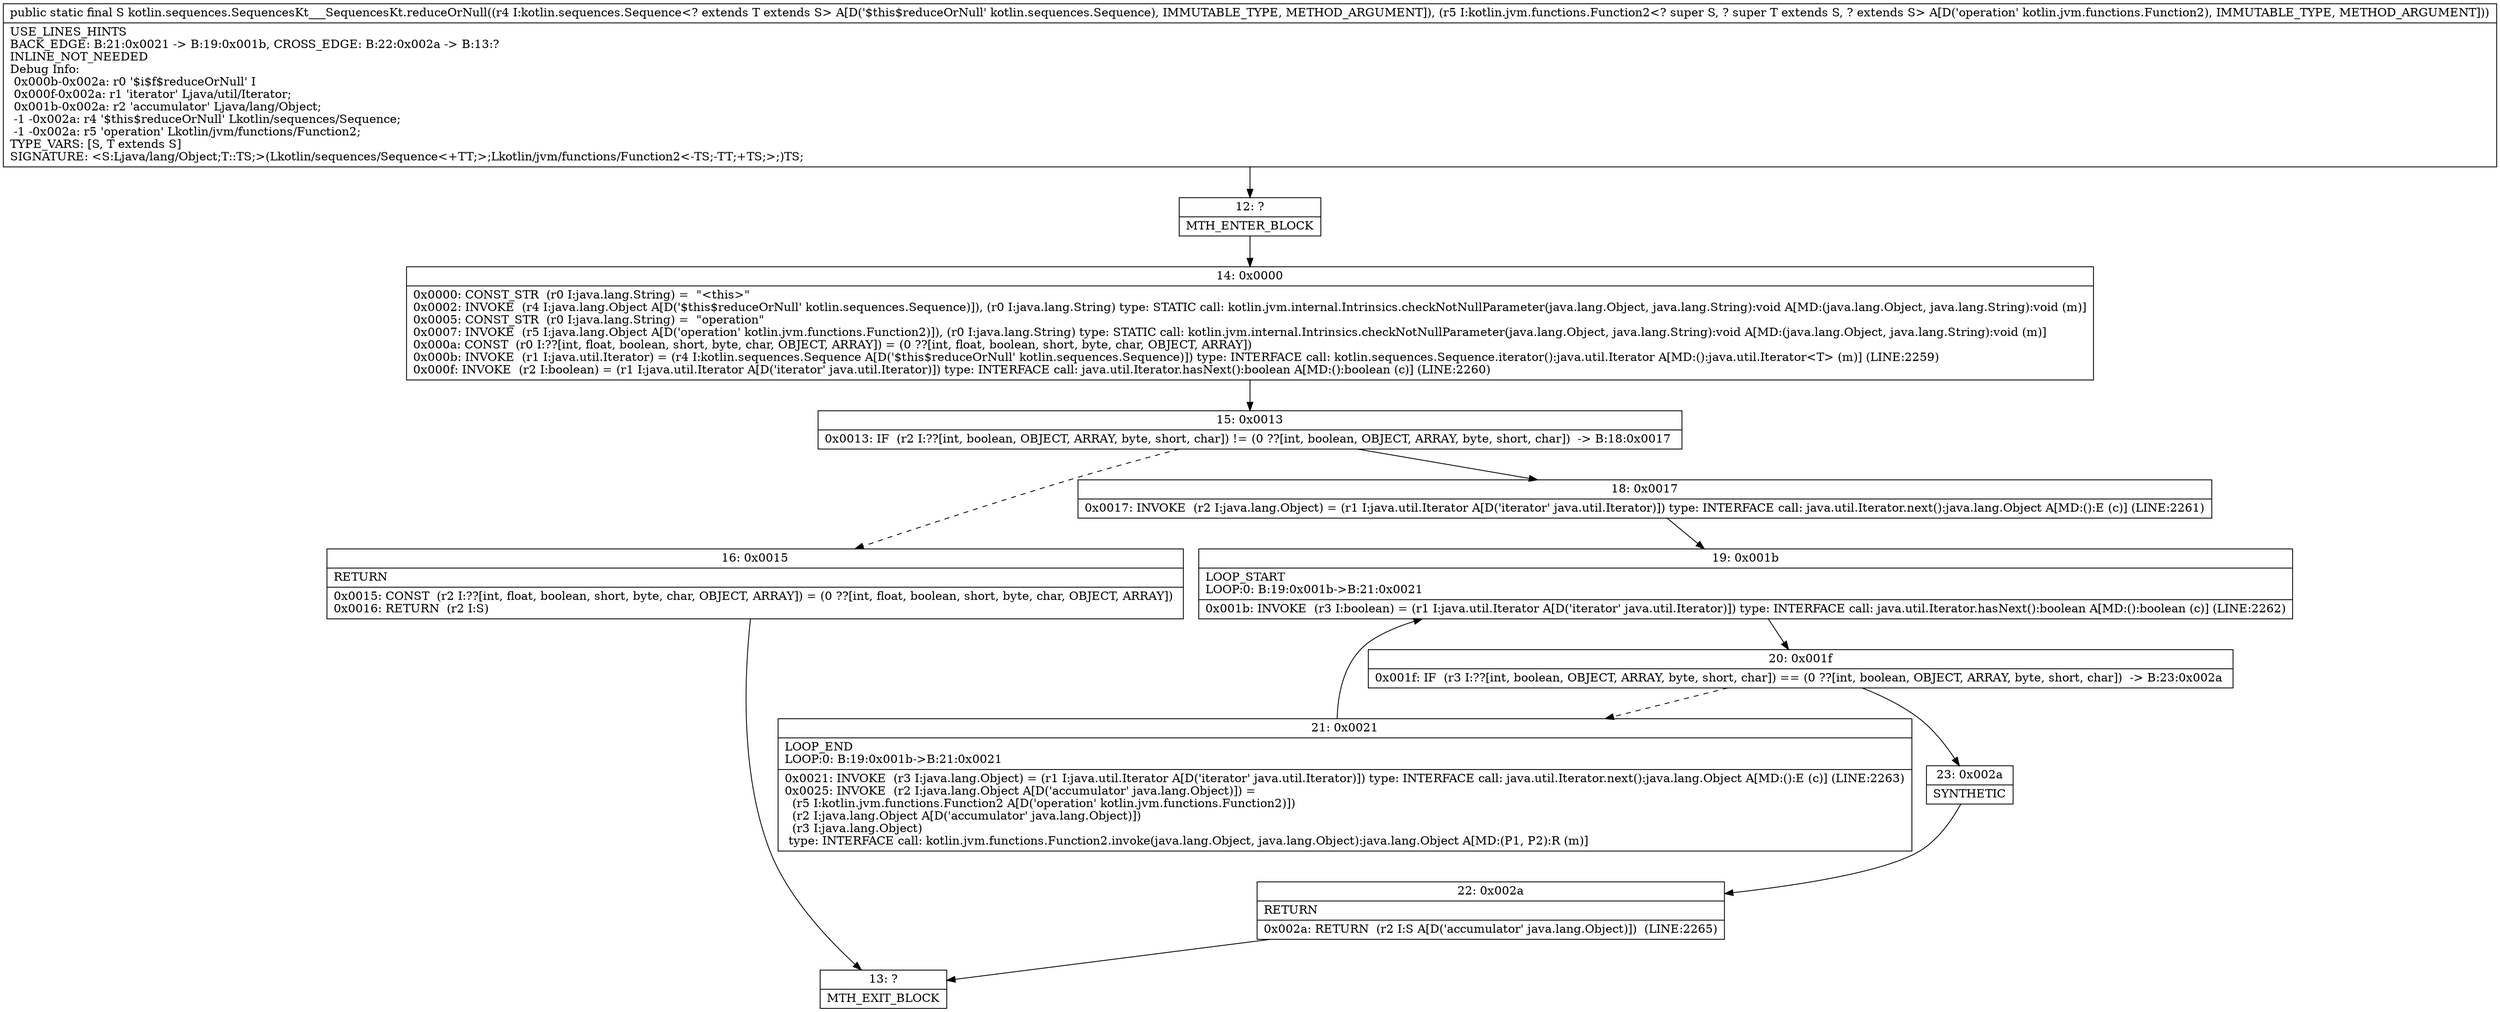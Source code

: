 digraph "CFG forkotlin.sequences.SequencesKt___SequencesKt.reduceOrNull(Lkotlin\/sequences\/Sequence;Lkotlin\/jvm\/functions\/Function2;)Ljava\/lang\/Object;" {
Node_12 [shape=record,label="{12\:\ ?|MTH_ENTER_BLOCK\l}"];
Node_14 [shape=record,label="{14\:\ 0x0000|0x0000: CONST_STR  (r0 I:java.lang.String) =  \"\<this\>\" \l0x0002: INVOKE  (r4 I:java.lang.Object A[D('$this$reduceOrNull' kotlin.sequences.Sequence)]), (r0 I:java.lang.String) type: STATIC call: kotlin.jvm.internal.Intrinsics.checkNotNullParameter(java.lang.Object, java.lang.String):void A[MD:(java.lang.Object, java.lang.String):void (m)]\l0x0005: CONST_STR  (r0 I:java.lang.String) =  \"operation\" \l0x0007: INVOKE  (r5 I:java.lang.Object A[D('operation' kotlin.jvm.functions.Function2)]), (r0 I:java.lang.String) type: STATIC call: kotlin.jvm.internal.Intrinsics.checkNotNullParameter(java.lang.Object, java.lang.String):void A[MD:(java.lang.Object, java.lang.String):void (m)]\l0x000a: CONST  (r0 I:??[int, float, boolean, short, byte, char, OBJECT, ARRAY]) = (0 ??[int, float, boolean, short, byte, char, OBJECT, ARRAY]) \l0x000b: INVOKE  (r1 I:java.util.Iterator) = (r4 I:kotlin.sequences.Sequence A[D('$this$reduceOrNull' kotlin.sequences.Sequence)]) type: INTERFACE call: kotlin.sequences.Sequence.iterator():java.util.Iterator A[MD:():java.util.Iterator\<T\> (m)] (LINE:2259)\l0x000f: INVOKE  (r2 I:boolean) = (r1 I:java.util.Iterator A[D('iterator' java.util.Iterator)]) type: INTERFACE call: java.util.Iterator.hasNext():boolean A[MD:():boolean (c)] (LINE:2260)\l}"];
Node_15 [shape=record,label="{15\:\ 0x0013|0x0013: IF  (r2 I:??[int, boolean, OBJECT, ARRAY, byte, short, char]) != (0 ??[int, boolean, OBJECT, ARRAY, byte, short, char])  \-\> B:18:0x0017 \l}"];
Node_16 [shape=record,label="{16\:\ 0x0015|RETURN\l|0x0015: CONST  (r2 I:??[int, float, boolean, short, byte, char, OBJECT, ARRAY]) = (0 ??[int, float, boolean, short, byte, char, OBJECT, ARRAY]) \l0x0016: RETURN  (r2 I:S) \l}"];
Node_13 [shape=record,label="{13\:\ ?|MTH_EXIT_BLOCK\l}"];
Node_18 [shape=record,label="{18\:\ 0x0017|0x0017: INVOKE  (r2 I:java.lang.Object) = (r1 I:java.util.Iterator A[D('iterator' java.util.Iterator)]) type: INTERFACE call: java.util.Iterator.next():java.lang.Object A[MD:():E (c)] (LINE:2261)\l}"];
Node_19 [shape=record,label="{19\:\ 0x001b|LOOP_START\lLOOP:0: B:19:0x001b\-\>B:21:0x0021\l|0x001b: INVOKE  (r3 I:boolean) = (r1 I:java.util.Iterator A[D('iterator' java.util.Iterator)]) type: INTERFACE call: java.util.Iterator.hasNext():boolean A[MD:():boolean (c)] (LINE:2262)\l}"];
Node_20 [shape=record,label="{20\:\ 0x001f|0x001f: IF  (r3 I:??[int, boolean, OBJECT, ARRAY, byte, short, char]) == (0 ??[int, boolean, OBJECT, ARRAY, byte, short, char])  \-\> B:23:0x002a \l}"];
Node_21 [shape=record,label="{21\:\ 0x0021|LOOP_END\lLOOP:0: B:19:0x001b\-\>B:21:0x0021\l|0x0021: INVOKE  (r3 I:java.lang.Object) = (r1 I:java.util.Iterator A[D('iterator' java.util.Iterator)]) type: INTERFACE call: java.util.Iterator.next():java.lang.Object A[MD:():E (c)] (LINE:2263)\l0x0025: INVOKE  (r2 I:java.lang.Object A[D('accumulator' java.lang.Object)]) = \l  (r5 I:kotlin.jvm.functions.Function2 A[D('operation' kotlin.jvm.functions.Function2)])\l  (r2 I:java.lang.Object A[D('accumulator' java.lang.Object)])\l  (r3 I:java.lang.Object)\l type: INTERFACE call: kotlin.jvm.functions.Function2.invoke(java.lang.Object, java.lang.Object):java.lang.Object A[MD:(P1, P2):R (m)]\l}"];
Node_23 [shape=record,label="{23\:\ 0x002a|SYNTHETIC\l}"];
Node_22 [shape=record,label="{22\:\ 0x002a|RETURN\l|0x002a: RETURN  (r2 I:S A[D('accumulator' java.lang.Object)])  (LINE:2265)\l}"];
MethodNode[shape=record,label="{public static final S kotlin.sequences.SequencesKt___SequencesKt.reduceOrNull((r4 I:kotlin.sequences.Sequence\<? extends T extends S\> A[D('$this$reduceOrNull' kotlin.sequences.Sequence), IMMUTABLE_TYPE, METHOD_ARGUMENT]), (r5 I:kotlin.jvm.functions.Function2\<? super S, ? super T extends S, ? extends S\> A[D('operation' kotlin.jvm.functions.Function2), IMMUTABLE_TYPE, METHOD_ARGUMENT]))  | USE_LINES_HINTS\lBACK_EDGE: B:21:0x0021 \-\> B:19:0x001b, CROSS_EDGE: B:22:0x002a \-\> B:13:?\lINLINE_NOT_NEEDED\lDebug Info:\l  0x000b\-0x002a: r0 '$i$f$reduceOrNull' I\l  0x000f\-0x002a: r1 'iterator' Ljava\/util\/Iterator;\l  0x001b\-0x002a: r2 'accumulator' Ljava\/lang\/Object;\l  \-1 \-0x002a: r4 '$this$reduceOrNull' Lkotlin\/sequences\/Sequence;\l  \-1 \-0x002a: r5 'operation' Lkotlin\/jvm\/functions\/Function2;\lTYPE_VARS: [S, T extends S]\lSIGNATURE: \<S:Ljava\/lang\/Object;T::TS;\>(Lkotlin\/sequences\/Sequence\<+TT;\>;Lkotlin\/jvm\/functions\/Function2\<\-TS;\-TT;+TS;\>;)TS;\l}"];
MethodNode -> Node_12;Node_12 -> Node_14;
Node_14 -> Node_15;
Node_15 -> Node_16[style=dashed];
Node_15 -> Node_18;
Node_16 -> Node_13;
Node_18 -> Node_19;
Node_19 -> Node_20;
Node_20 -> Node_21[style=dashed];
Node_20 -> Node_23;
Node_21 -> Node_19;
Node_23 -> Node_22;
Node_22 -> Node_13;
}

